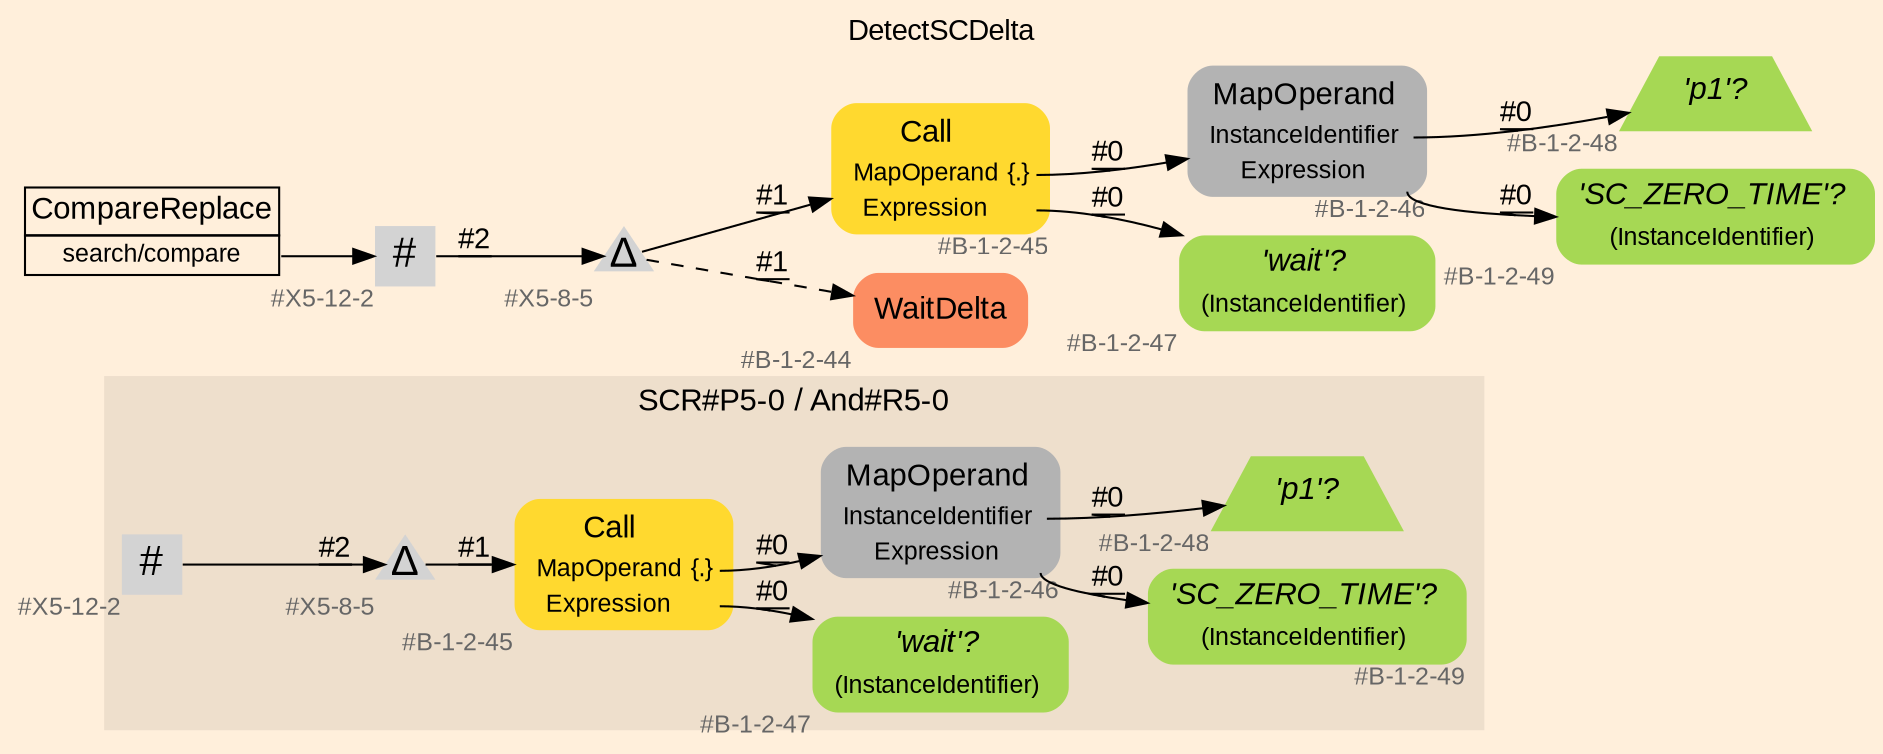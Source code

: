 digraph "DetectSCDelta" {
label = "DetectSCDelta"
labelloc = t
graph [
    rankdir = "LR"
    ranksep = 0.3
    bgcolor = antiquewhite1
    color = black
    fontcolor = black
    fontname = "Arial"
];
node [
    fontname = "Arial"
];
edge [
    fontname = "Arial"
];

// -------------------- figure And#R5-0 --------------------
// -------- region And#R5-0 ----------
subgraph "clusterAnd#R5-0" {
    label = "SCR#P5-0 / And#R5-0"
    style = "filled"
    color = antiquewhite2
    fontsize = "15"
    // -------- block And#R5-0/#B-1-2-47 ----------
    "And#R5-0/#B-1-2-47" [
        fillcolor = "/set28/5"
        xlabel = "#B-1-2-47"
        fontsize = "12"
        fontcolor = grey40
        shape = "plaintext"
        label = <<TABLE BORDER="0" CELLBORDER="0" CELLSPACING="0">
         <TR><TD><FONT COLOR="black" POINT-SIZE="15"><I>'wait'?</I></FONT></TD></TR>
         <TR><TD><FONT COLOR="black" POINT-SIZE="12">(InstanceIdentifier)</FONT></TD><TD PORT="port0"></TD></TR>
        </TABLE>>
        style = "rounded,filled"
    ];
    
    // -------- block And#R5-0/#B-1-2-45 ----------
    "And#R5-0/#B-1-2-45" [
        fillcolor = "/set28/6"
        xlabel = "#B-1-2-45"
        fontsize = "12"
        fontcolor = grey40
        shape = "plaintext"
        label = <<TABLE BORDER="0" CELLBORDER="0" CELLSPACING="0">
         <TR><TD><FONT COLOR="black" POINT-SIZE="15">Call</FONT></TD></TR>
         <TR><TD><FONT COLOR="black" POINT-SIZE="12">MapOperand</FONT></TD><TD PORT="port0"><FONT COLOR="black" POINT-SIZE="12">{.}</FONT></TD></TR>
         <TR><TD><FONT COLOR="black" POINT-SIZE="12">Expression</FONT></TD><TD PORT="port1"></TD></TR>
        </TABLE>>
        style = "rounded,filled"
    ];
    
    // -------- block And#R5-0/#X5-8-5 ----------
    "And#R5-0/#X5-8-5" [
        xlabel = "#X5-8-5"
        fontsize = "12"
        fontcolor = grey40
        shape = "triangle"
        label = <<FONT COLOR="black" POINT-SIZE="20">Δ</FONT>>
        style = "filled"
        penwidth = 0.0
        fixedsize = true
        width = 0.4
        height = 0.4
    ];
    
    // -------- block And#R5-0/#B-1-2-46 ----------
    "And#R5-0/#B-1-2-46" [
        fillcolor = "/set28/8"
        xlabel = "#B-1-2-46"
        fontsize = "12"
        fontcolor = grey40
        shape = "plaintext"
        label = <<TABLE BORDER="0" CELLBORDER="0" CELLSPACING="0">
         <TR><TD><FONT COLOR="black" POINT-SIZE="15">MapOperand</FONT></TD></TR>
         <TR><TD><FONT COLOR="black" POINT-SIZE="12">InstanceIdentifier</FONT></TD><TD PORT="port0"></TD></TR>
         <TR><TD><FONT COLOR="black" POINT-SIZE="12">Expression</FONT></TD><TD PORT="port1"></TD></TR>
        </TABLE>>
        style = "rounded,filled"
    ];
    
    // -------- block And#R5-0/#B-1-2-48 ----------
    "And#R5-0/#B-1-2-48" [
        fillcolor = "/set28/5"
        xlabel = "#B-1-2-48"
        fontsize = "12"
        fontcolor = grey40
        shape = "trapezium"
        label = <<FONT COLOR="black" POINT-SIZE="15"><I>'p1'?</I></FONT>>
        style = "filled"
        penwidth = 0.0
    ];
    
    // -------- block And#R5-0/#B-1-2-49 ----------
    "And#R5-0/#B-1-2-49" [
        fillcolor = "/set28/5"
        xlabel = "#B-1-2-49"
        fontsize = "12"
        fontcolor = grey40
        shape = "plaintext"
        label = <<TABLE BORDER="0" CELLBORDER="0" CELLSPACING="0">
         <TR><TD><FONT COLOR="black" POINT-SIZE="15"><I>'SC_ZERO_TIME'?</I></FONT></TD></TR>
         <TR><TD><FONT COLOR="black" POINT-SIZE="12">(InstanceIdentifier)</FONT></TD><TD PORT="port0"></TD></TR>
        </TABLE>>
        style = "rounded,filled"
    ];
    
    // -------- block And#R5-0/#X5-12-2 ----------
    "And#R5-0/#X5-12-2" [
        xlabel = "#X5-12-2"
        fontsize = "12"
        fontcolor = grey40
        shape = "square"
        label = <<FONT COLOR="black" POINT-SIZE="20">#</FONT>>
        style = "filled"
        penwidth = 0.0
        fixedsize = true
        width = 0.4
        height = 0.4
    ];
    
}

"And#R5-0/#B-1-2-45":port0 -> "And#R5-0/#B-1-2-46" [
    label = "#0"
    decorate = true
    color = black
    fontcolor = black
];

"And#R5-0/#B-1-2-45":port1 -> "And#R5-0/#B-1-2-47" [
    label = "#0"
    decorate = true
    color = black
    fontcolor = black
];

"And#R5-0/#X5-8-5" -> "And#R5-0/#B-1-2-45" [
    label = "#1"
    decorate = true
    color = black
    fontcolor = black
];

"And#R5-0/#B-1-2-46":port0 -> "And#R5-0/#B-1-2-48" [
    label = "#0"
    decorate = true
    color = black
    fontcolor = black
];

"And#R5-0/#B-1-2-46":port1 -> "And#R5-0/#B-1-2-49" [
    label = "#0"
    decorate = true
    color = black
    fontcolor = black
];

"And#R5-0/#X5-12-2" -> "And#R5-0/#X5-8-5" [
    label = "#2"
    decorate = true
    color = black
    fontcolor = black
];


// -------------------- transformation figure --------------------
// -------- block CR#X5-10-5 ----------
"CR#X5-10-5" [
    fillcolor = antiquewhite1
    fontsize = "12"
    fontcolor = grey40
    shape = "plaintext"
    label = <<TABLE BORDER="0" CELLBORDER="1" CELLSPACING="0">
     <TR><TD><FONT COLOR="black" POINT-SIZE="15">CompareReplace</FONT></TD></TR>
     <TR><TD PORT="port0"><FONT COLOR="black" POINT-SIZE="12">search/compare</FONT></TD></TR>
    </TABLE>>
    style = "filled"
    color = black
];

// -------- block #X5-12-2 ----------
"#X5-12-2" [
    xlabel = "#X5-12-2"
    fontsize = "12"
    fontcolor = grey40
    shape = "square"
    label = <<FONT COLOR="black" POINT-SIZE="20">#</FONT>>
    style = "filled"
    penwidth = 0.0
    fixedsize = true
    width = 0.4
    height = 0.4
];

// -------- block #X5-8-5 ----------
"#X5-8-5" [
    xlabel = "#X5-8-5"
    fontsize = "12"
    fontcolor = grey40
    shape = "triangle"
    label = <<FONT COLOR="black" POINT-SIZE="20">Δ</FONT>>
    style = "filled"
    penwidth = 0.0
    fixedsize = true
    width = 0.4
    height = 0.4
];

// -------- block #B-1-2-45 ----------
"#B-1-2-45" [
    fillcolor = "/set28/6"
    xlabel = "#B-1-2-45"
    fontsize = "12"
    fontcolor = grey40
    shape = "plaintext"
    label = <<TABLE BORDER="0" CELLBORDER="0" CELLSPACING="0">
     <TR><TD><FONT COLOR="black" POINT-SIZE="15">Call</FONT></TD></TR>
     <TR><TD><FONT COLOR="black" POINT-SIZE="12">MapOperand</FONT></TD><TD PORT="port0"><FONT COLOR="black" POINT-SIZE="12">{.}</FONT></TD></TR>
     <TR><TD><FONT COLOR="black" POINT-SIZE="12">Expression</FONT></TD><TD PORT="port1"></TD></TR>
    </TABLE>>
    style = "rounded,filled"
];

// -------- block #B-1-2-46 ----------
"#B-1-2-46" [
    fillcolor = "/set28/8"
    xlabel = "#B-1-2-46"
    fontsize = "12"
    fontcolor = grey40
    shape = "plaintext"
    label = <<TABLE BORDER="0" CELLBORDER="0" CELLSPACING="0">
     <TR><TD><FONT COLOR="black" POINT-SIZE="15">MapOperand</FONT></TD></TR>
     <TR><TD><FONT COLOR="black" POINT-SIZE="12">InstanceIdentifier</FONT></TD><TD PORT="port0"></TD></TR>
     <TR><TD><FONT COLOR="black" POINT-SIZE="12">Expression</FONT></TD><TD PORT="port1"></TD></TR>
    </TABLE>>
    style = "rounded,filled"
];

// -------- block #B-1-2-48 ----------
"#B-1-2-48" [
    fillcolor = "/set28/5"
    xlabel = "#B-1-2-48"
    fontsize = "12"
    fontcolor = grey40
    shape = "trapezium"
    label = <<FONT COLOR="black" POINT-SIZE="15"><I>'p1'?</I></FONT>>
    style = "filled"
    penwidth = 0.0
];

// -------- block #B-1-2-49 ----------
"#B-1-2-49" [
    fillcolor = "/set28/5"
    xlabel = "#B-1-2-49"
    fontsize = "12"
    fontcolor = grey40
    shape = "plaintext"
    label = <<TABLE BORDER="0" CELLBORDER="0" CELLSPACING="0">
     <TR><TD><FONT COLOR="black" POINT-SIZE="15"><I>'SC_ZERO_TIME'?</I></FONT></TD></TR>
     <TR><TD><FONT COLOR="black" POINT-SIZE="12">(InstanceIdentifier)</FONT></TD><TD PORT="port0"></TD></TR>
    </TABLE>>
    style = "rounded,filled"
];

// -------- block #B-1-2-47 ----------
"#B-1-2-47" [
    fillcolor = "/set28/5"
    xlabel = "#B-1-2-47"
    fontsize = "12"
    fontcolor = grey40
    shape = "plaintext"
    label = <<TABLE BORDER="0" CELLBORDER="0" CELLSPACING="0">
     <TR><TD><FONT COLOR="black" POINT-SIZE="15"><I>'wait'?</I></FONT></TD></TR>
     <TR><TD><FONT COLOR="black" POINT-SIZE="12">(InstanceIdentifier)</FONT></TD><TD PORT="port0"></TD></TR>
    </TABLE>>
    style = "rounded,filled"
];

// -------- block #B-1-2-44 ----------
"#B-1-2-44" [
    fillcolor = "/set28/2"
    xlabel = "#B-1-2-44"
    fontsize = "12"
    fontcolor = grey40
    shape = "plaintext"
    label = <<TABLE BORDER="0" CELLBORDER="0" CELLSPACING="0">
     <TR><TD><FONT COLOR="black" POINT-SIZE="15">WaitDelta</FONT></TD></TR>
    </TABLE>>
    style = "rounded,filled"
];

"CR#X5-10-5":port0 -> "#X5-12-2" [
    label = ""
    decorate = true
    color = black
    fontcolor = black
];

"#X5-12-2" -> "#X5-8-5" [
    label = "#2"
    decorate = true
    color = black
    fontcolor = black
];

"#X5-8-5" -> "#B-1-2-45" [
    label = "#1"
    decorate = true
    color = black
    fontcolor = black
];

"#X5-8-5" -> "#B-1-2-44" [
    style="dashed"
    label = "#1"
    decorate = true
    color = black
    fontcolor = black
];

"#B-1-2-45":port0 -> "#B-1-2-46" [
    label = "#0"
    decorate = true
    color = black
    fontcolor = black
];

"#B-1-2-45":port1 -> "#B-1-2-47" [
    label = "#0"
    decorate = true
    color = black
    fontcolor = black
];

"#B-1-2-46":port0 -> "#B-1-2-48" [
    label = "#0"
    decorate = true
    color = black
    fontcolor = black
];

"#B-1-2-46":port1 -> "#B-1-2-49" [
    label = "#0"
    decorate = true
    color = black
    fontcolor = black
];


}
